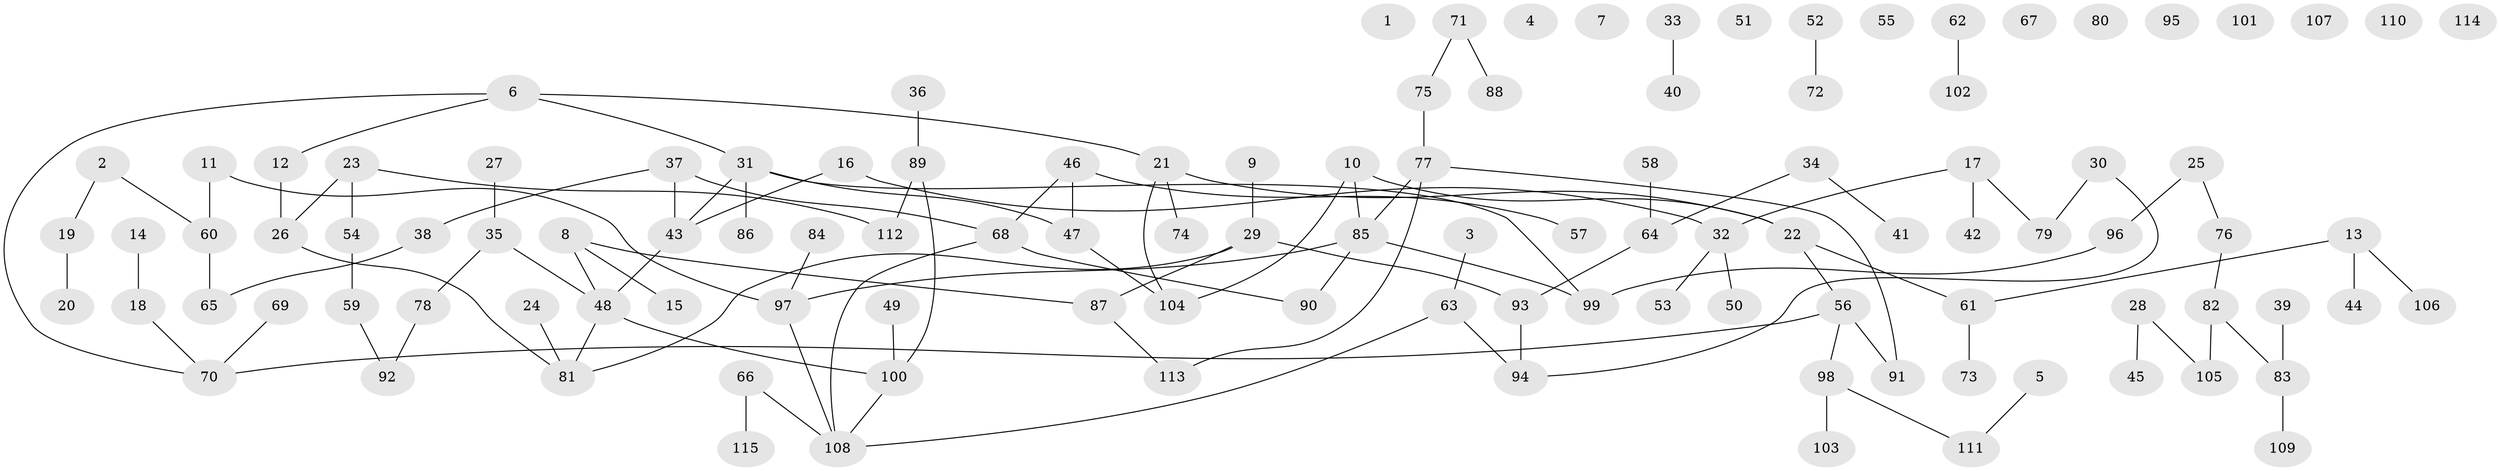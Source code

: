// coarse degree distribution, {0: 0.18421052631578946, 2: 0.19736842105263158, 1: 0.27631578947368424, 7: 0.013157894736842105, 3: 0.18421052631578946, 4: 0.06578947368421052, 5: 0.05263157894736842, 6: 0.02631578947368421}
// Generated by graph-tools (version 1.1) at 2025/23/03/03/25 07:23:25]
// undirected, 115 vertices, 116 edges
graph export_dot {
graph [start="1"]
  node [color=gray90,style=filled];
  1;
  2;
  3;
  4;
  5;
  6;
  7;
  8;
  9;
  10;
  11;
  12;
  13;
  14;
  15;
  16;
  17;
  18;
  19;
  20;
  21;
  22;
  23;
  24;
  25;
  26;
  27;
  28;
  29;
  30;
  31;
  32;
  33;
  34;
  35;
  36;
  37;
  38;
  39;
  40;
  41;
  42;
  43;
  44;
  45;
  46;
  47;
  48;
  49;
  50;
  51;
  52;
  53;
  54;
  55;
  56;
  57;
  58;
  59;
  60;
  61;
  62;
  63;
  64;
  65;
  66;
  67;
  68;
  69;
  70;
  71;
  72;
  73;
  74;
  75;
  76;
  77;
  78;
  79;
  80;
  81;
  82;
  83;
  84;
  85;
  86;
  87;
  88;
  89;
  90;
  91;
  92;
  93;
  94;
  95;
  96;
  97;
  98;
  99;
  100;
  101;
  102;
  103;
  104;
  105;
  106;
  107;
  108;
  109;
  110;
  111;
  112;
  113;
  114;
  115;
  2 -- 19;
  2 -- 60;
  3 -- 63;
  5 -- 111;
  6 -- 12;
  6 -- 21;
  6 -- 31;
  6 -- 70;
  8 -- 15;
  8 -- 48;
  8 -- 87;
  9 -- 29;
  10 -- 22;
  10 -- 85;
  10 -- 104;
  11 -- 60;
  11 -- 97;
  12 -- 26;
  13 -- 44;
  13 -- 61;
  13 -- 106;
  14 -- 18;
  16 -- 32;
  16 -- 43;
  17 -- 32;
  17 -- 42;
  17 -- 79;
  18 -- 70;
  19 -- 20;
  21 -- 22;
  21 -- 74;
  21 -- 104;
  22 -- 56;
  22 -- 61;
  23 -- 26;
  23 -- 54;
  23 -- 112;
  24 -- 81;
  25 -- 76;
  25 -- 96;
  26 -- 81;
  27 -- 35;
  28 -- 45;
  28 -- 105;
  29 -- 81;
  29 -- 87;
  29 -- 93;
  30 -- 79;
  30 -- 94;
  31 -- 43;
  31 -- 47;
  31 -- 86;
  31 -- 99;
  32 -- 50;
  32 -- 53;
  33 -- 40;
  34 -- 41;
  34 -- 64;
  35 -- 48;
  35 -- 78;
  36 -- 89;
  37 -- 38;
  37 -- 43;
  37 -- 68;
  38 -- 65;
  39 -- 83;
  43 -- 48;
  46 -- 47;
  46 -- 57;
  46 -- 68;
  47 -- 104;
  48 -- 81;
  48 -- 100;
  49 -- 100;
  52 -- 72;
  54 -- 59;
  56 -- 70;
  56 -- 91;
  56 -- 98;
  58 -- 64;
  59 -- 92;
  60 -- 65;
  61 -- 73;
  62 -- 102;
  63 -- 94;
  63 -- 108;
  64 -- 93;
  66 -- 108;
  66 -- 115;
  68 -- 90;
  68 -- 108;
  69 -- 70;
  71 -- 75;
  71 -- 88;
  75 -- 77;
  76 -- 82;
  77 -- 85;
  77 -- 91;
  77 -- 113;
  78 -- 92;
  82 -- 83;
  82 -- 105;
  83 -- 109;
  84 -- 97;
  85 -- 90;
  85 -- 97;
  85 -- 99;
  87 -- 113;
  89 -- 100;
  89 -- 112;
  93 -- 94;
  96 -- 99;
  97 -- 108;
  98 -- 103;
  98 -- 111;
  100 -- 108;
}

